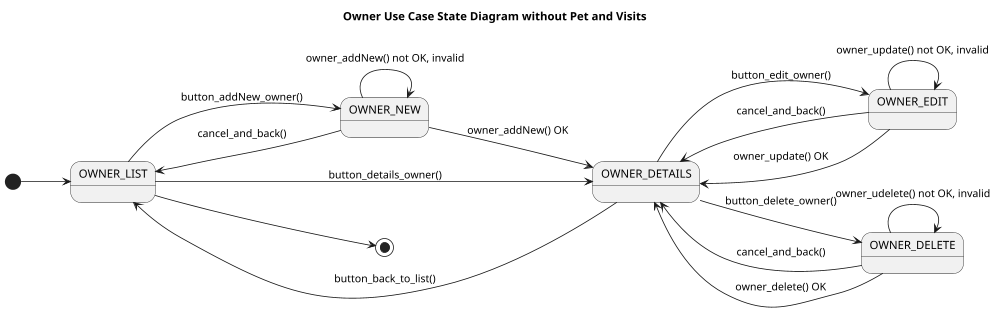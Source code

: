@startuml

title Owner Use Case State Diagram without Pet and Visits

'https://plantuml.com/state-diagram

left to right direction
'top to bottom direction

scale 1000 width

[*] --> OWNER_LIST

OWNER_LIST --> OWNER_NEW : button_addNew_owner()

OWNER_NEW --> OWNER_LIST: cancel_and_back()
OWNER_NEW --> OWNER_DETAILS: owner_addNew() OK

OWNER_LIST --> OWNER_DETAILS: button_details_owner()

OWNER_DETAILS --> OWNER_LIST: button_back_to_list()

OWNER_DETAILS --> OWNER_EDIT: button_edit_owner()
OWNER_EDIT --> OWNER_DETAILS: cancel_and_back()

OWNER_DETAILS --> OWNER_DELETE: button_delete_owner()
OWNER_DELETE --> OWNER_DETAILS: cancel_and_back()

OWNER_EDIT --> OWNER_DETAILS: owner_update() OK
OWNER_DELETE --> OWNER_DETAILS: owner_delete() OK

state OWNER_DETAILS {
}

state OWNER_EDIT {
    OWNER_EDIT --> OWNER_EDIT: owner_update() not OK, invalid
}
state OWNER_DELETE {
    OWNER_DELETE --> OWNER_DELETE: owner_udelete() not OK, invalid
}
state OWNER_NEW {
    OWNER_NEW --> OWNER_NEW : owner_addNew() not OK, invalid
}

OWNER_LIST --> [*]


@enduml
